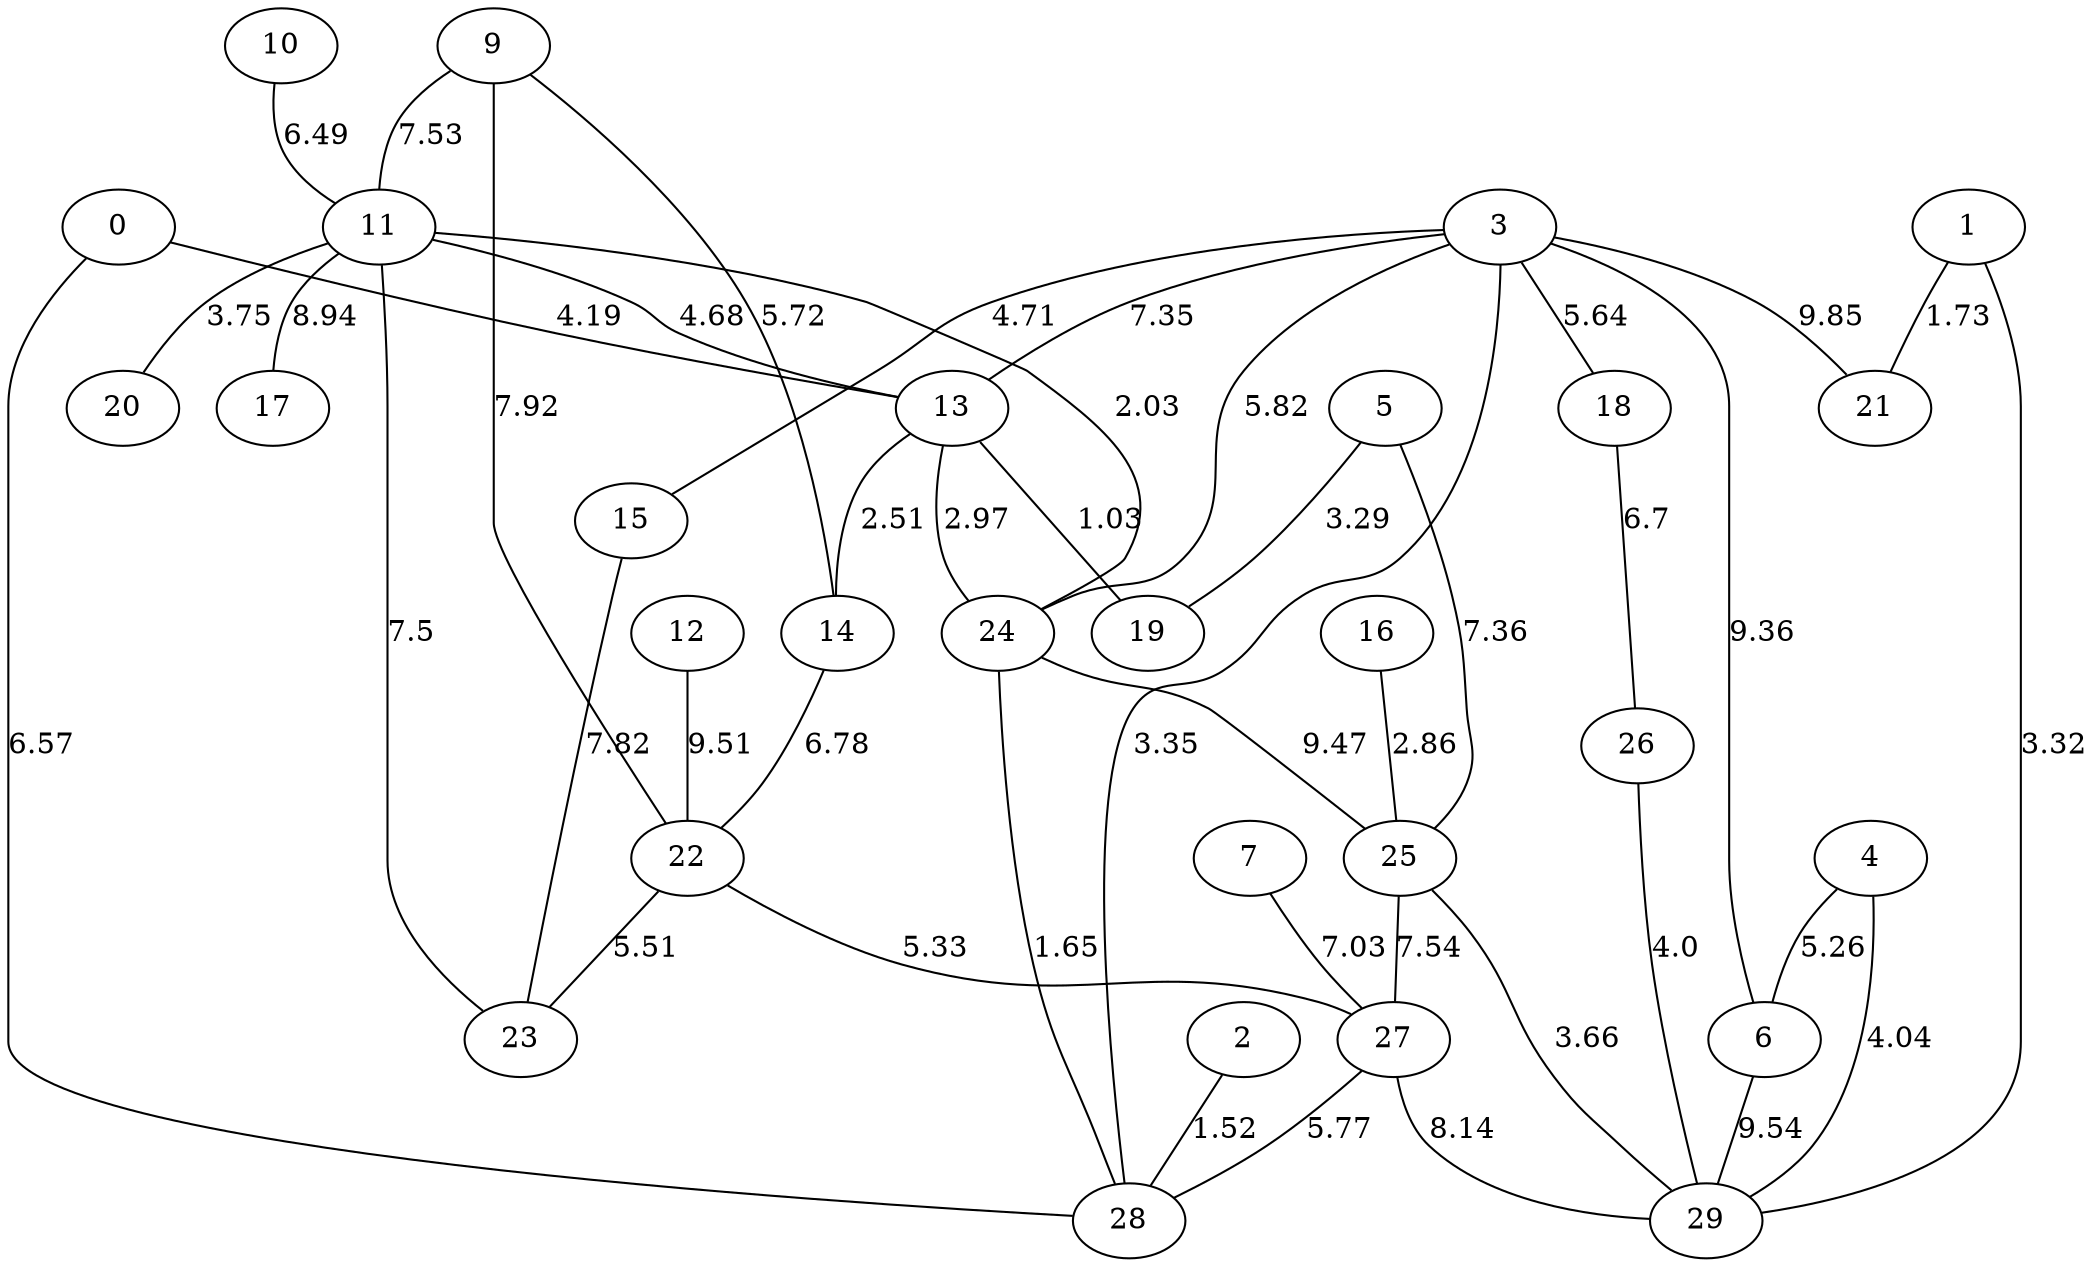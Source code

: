 graph G {
"0";
"1";
"2";
"3";
"4";
"5";
"6";
"7";
"9";
"10";
"11";
"12";
"13";
"14";
"15";
"16";
"17";
"18";
"19";
"20";
"21";
"22";
"23";
"24";
"25";
"26";
"27";
"28";
"29";
    "1" -- "21"[label="1.73", len="1.73"];
    "3" -- "15"[label="4.71", len="4.71"];
    "10" -- "11"[label="6.49", len="6.49"];
    "22" -- "23"[label="5.51", len="5.51"];
    "9" -- "22"[label="7.92", len="7.92"];
    "3" -- "21"[label="9.85", len="9.85"];
    "5" -- "19"[label="3.29", len="3.29"];
    "11" -- "23"[label="7.5", len="7.5"];
    "18" -- "26"[label="6.7", len="6.7"];
    "25" -- "27"[label="7.54", len="7.54"];
    "3" -- "28"[label="3.35", len="3.35"];
    "11" -- "24"[label="2.03", len="2.03"];
    "1" -- "29"[label="3.32", len="3.32"];
    "0" -- "28"[label="6.57", len="6.57"];
    "3" -- "24"[label="5.82", len="5.82"];
    "14" -- "22"[label="6.78", len="6.78"];
    "27" -- "29"[label="8.14", len="8.14"];
    "15" -- "23"[label="7.82", len="7.82"];
    "6" -- "29"[label="9.54", len="9.54"];
    "22" -- "27"[label="5.33", len="5.33"];
    "26" -- "29"[label="4.0", len="4.0"];
    "5" -- "25"[label="7.36", len="7.36"];
    "9" -- "11"[label="7.53", len="7.53"];
    "3" -- "6"[label="9.36", len="9.36"];
    "16" -- "25"[label="2.86", len="2.86"];
    "27" -- "28"[label="5.77", len="5.77"];
    "11" -- "13"[label="4.68", len="4.68"];
    "25" -- "29"[label="3.66", len="3.66"];
    "9" -- "14"[label="5.72", len="5.72"];
    "13" -- "24"[label="2.97", len="2.97"];
    "3" -- "13"[label="7.35", len="7.35"];
    "24" -- "28"[label="1.65", len="1.65"];
    "7" -- "27"[label="7.03", len="7.03"];
    "13" -- "19"[label="1.03", len="1.03"];
    "12" -- "22"[label="9.51", len="9.51"];
    "4" -- "29"[label="4.04", len="4.04"];
    "11" -- "17"[label="8.94", len="8.94"];
    "2" -- "28"[label="1.52", len="1.52"];
    "4" -- "6"[label="5.26", len="5.26"];
    "13" -- "14"[label="2.51", len="2.51"];
    "0" -- "13"[label="4.19", len="4.19"];
    "24" -- "25"[label="9.47", len="9.47"];
    "3" -- "18"[label="5.64", len="5.64"];
    "11" -- "20"[label="3.75", len="3.75"];
}
